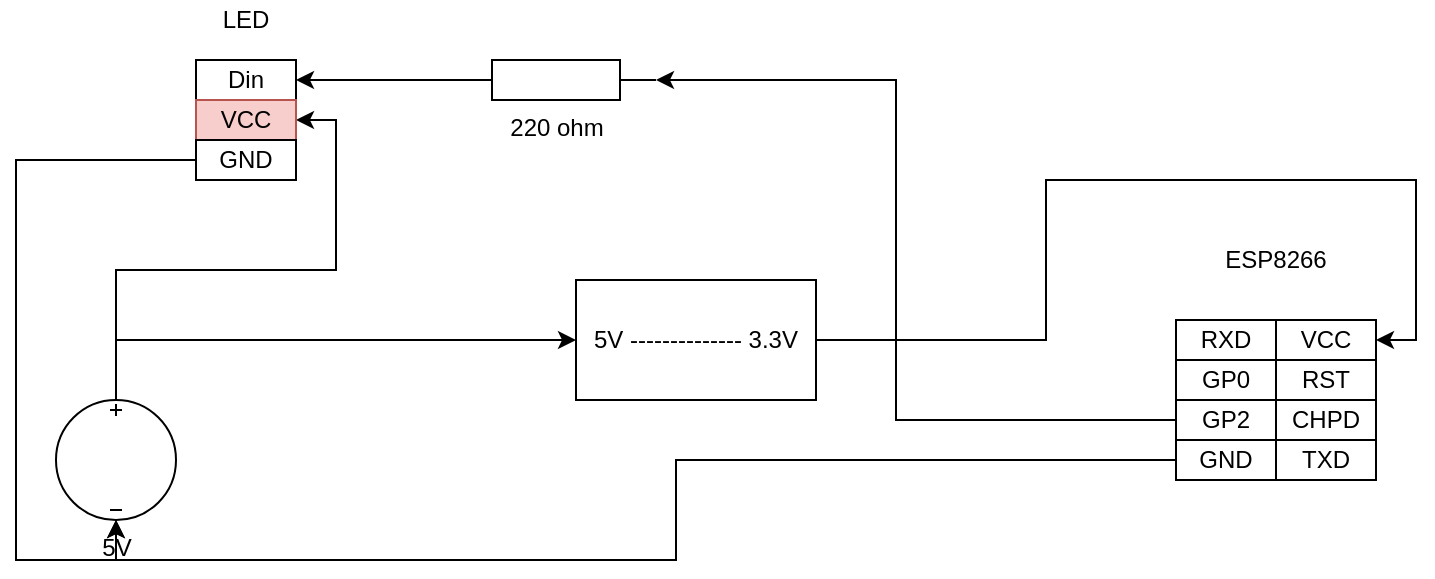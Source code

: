 <mxfile version="14.1.8" type="device"><diagram name="Page-1" id="7e0a89b8-554c-2b80-1dc8-d5c74ca68de4"><mxGraphModel dx="1422" dy="882" grid="1" gridSize="10" guides="1" tooltips="1" connect="1" arrows="1" fold="1" page="1" pageScale="1" pageWidth="1100" pageHeight="850" background="#ffffff" math="0" shadow="0"><root><mxCell id="0"/><mxCell id="1" parent="0"/><mxCell id="aFMw20uKDGOrWQaA6mVw-7" value="" style="edgeStyle=orthogonalEdgeStyle;rounded=0;orthogonalLoop=1;jettySize=auto;html=1;entryX=1;entryY=0.5;entryDx=0;entryDy=0;" edge="1" parent="1" source="aFMw20uKDGOrWQaA6mVw-1" target="aFMw20uKDGOrWQaA6mVw-3"><mxGeometry relative="1" as="geometry"/></mxCell><mxCell id="aFMw20uKDGOrWQaA6mVw-1" value="220 ohm" style="pointerEvents=1;verticalLabelPosition=bottom;shadow=0;dashed=0;align=center;html=1;verticalAlign=top;shape=mxgraph.electrical.resistors.resistor_1;" vertex="1" parent="1"><mxGeometry x="250" y="140" width="100" height="20" as="geometry"/></mxCell><mxCell id="aFMw20uKDGOrWQaA6mVw-10" style="edgeStyle=orthogonalEdgeStyle;rounded=0;orthogonalLoop=1;jettySize=auto;html=1;exitX=0.5;exitY=0;exitDx=0;exitDy=0;exitPerimeter=0;entryX=1;entryY=0.5;entryDx=0;entryDy=0;" edge="1" parent="1" source="aFMw20uKDGOrWQaA6mVw-2" target="aFMw20uKDGOrWQaA6mVw-4"><mxGeometry relative="1" as="geometry"/></mxCell><mxCell id="aFMw20uKDGOrWQaA6mVw-23" style="edgeStyle=orthogonalEdgeStyle;rounded=0;orthogonalLoop=1;jettySize=auto;html=1;exitX=0.5;exitY=0;exitDx=0;exitDy=0;exitPerimeter=0;" edge="1" parent="1" source="aFMw20uKDGOrWQaA6mVw-2" target="aFMw20uKDGOrWQaA6mVw-22"><mxGeometry relative="1" as="geometry"/></mxCell><mxCell id="aFMw20uKDGOrWQaA6mVw-2" value="5V" style="pointerEvents=1;verticalLabelPosition=bottom;shadow=0;dashed=0;align=center;html=1;verticalAlign=top;shape=mxgraph.electrical.signal_sources.dc_source_3;" vertex="1" parent="1"><mxGeometry x="50" y="310" width="60" height="60" as="geometry"/></mxCell><mxCell id="aFMw20uKDGOrWQaA6mVw-3" value="Din" style="rounded=0;whiteSpace=wrap;html=1;" vertex="1" parent="1"><mxGeometry x="120" y="140" width="50" height="20" as="geometry"/></mxCell><mxCell id="aFMw20uKDGOrWQaA6mVw-4" value="VCC" style="rounded=0;whiteSpace=wrap;html=1;fillColor=#f8cecc;strokeColor=#b85450;" vertex="1" parent="1"><mxGeometry x="120" y="160" width="50" height="20" as="geometry"/></mxCell><mxCell id="aFMw20uKDGOrWQaA6mVw-8" style="edgeStyle=orthogonalEdgeStyle;rounded=0;orthogonalLoop=1;jettySize=auto;html=1;exitX=0;exitY=0.5;exitDx=0;exitDy=0;entryX=0.5;entryY=1;entryDx=0;entryDy=0;entryPerimeter=0;" edge="1" parent="1" source="aFMw20uKDGOrWQaA6mVw-5" target="aFMw20uKDGOrWQaA6mVw-2"><mxGeometry relative="1" as="geometry"><Array as="points"><mxPoint x="30" y="190"/><mxPoint x="30" y="390"/><mxPoint x="80" y="390"/></Array></mxGeometry></mxCell><mxCell id="aFMw20uKDGOrWQaA6mVw-5" value="GND" style="rounded=0;whiteSpace=wrap;html=1;" vertex="1" parent="1"><mxGeometry x="120" y="180" width="50" height="20" as="geometry"/></mxCell><mxCell id="aFMw20uKDGOrWQaA6mVw-6" value="LED" style="text;html=1;strokeColor=none;fillColor=none;align=center;verticalAlign=middle;whiteSpace=wrap;rounded=0;" vertex="1" parent="1"><mxGeometry x="125" y="110" width="40" height="20" as="geometry"/></mxCell><mxCell id="aFMw20uKDGOrWQaA6mVw-11" value="ESP8266" style="text;html=1;strokeColor=none;fillColor=none;align=center;verticalAlign=middle;whiteSpace=wrap;rounded=0;" vertex="1" parent="1"><mxGeometry x="640" y="230" width="40" height="20" as="geometry"/></mxCell><mxCell id="aFMw20uKDGOrWQaA6mVw-13" value="RXD" style="rounded=0;whiteSpace=wrap;html=1;" vertex="1" parent="1"><mxGeometry x="610" y="270" width="50" height="20" as="geometry"/></mxCell><mxCell id="aFMw20uKDGOrWQaA6mVw-14" value="GP0" style="rounded=0;whiteSpace=wrap;html=1;" vertex="1" parent="1"><mxGeometry x="610" y="290" width="50" height="20" as="geometry"/></mxCell><mxCell id="aFMw20uKDGOrWQaA6mVw-26" style="edgeStyle=orthogonalEdgeStyle;rounded=0;orthogonalLoop=1;jettySize=auto;html=1;exitX=0;exitY=0.5;exitDx=0;exitDy=0;entryX=1;entryY=0.5;entryDx=0;entryDy=0;entryPerimeter=0;" edge="1" parent="1" source="aFMw20uKDGOrWQaA6mVw-15" target="aFMw20uKDGOrWQaA6mVw-1"><mxGeometry relative="1" as="geometry"><Array as="points"><mxPoint x="470" y="320"/><mxPoint x="470" y="150"/></Array></mxGeometry></mxCell><mxCell id="aFMw20uKDGOrWQaA6mVw-15" value="GP2" style="rounded=0;whiteSpace=wrap;html=1;" vertex="1" parent="1"><mxGeometry x="610" y="310" width="50" height="20" as="geometry"/></mxCell><mxCell id="aFMw20uKDGOrWQaA6mVw-16" value="VCC" style="rounded=0;whiteSpace=wrap;html=1;" vertex="1" parent="1"><mxGeometry x="660" y="270" width="50" height="20" as="geometry"/></mxCell><mxCell id="aFMw20uKDGOrWQaA6mVw-17" value="RST" style="rounded=0;whiteSpace=wrap;html=1;" vertex="1" parent="1"><mxGeometry x="660" y="290" width="50" height="20" as="geometry"/></mxCell><mxCell id="aFMw20uKDGOrWQaA6mVw-18" value="CHPD" style="rounded=0;whiteSpace=wrap;html=1;" vertex="1" parent="1"><mxGeometry x="660" y="310" width="50" height="20" as="geometry"/></mxCell><mxCell id="aFMw20uKDGOrWQaA6mVw-25" style="edgeStyle=orthogonalEdgeStyle;rounded=0;orthogonalLoop=1;jettySize=auto;html=1;exitX=0;exitY=0.5;exitDx=0;exitDy=0;entryX=0.5;entryY=1;entryDx=0;entryDy=0;entryPerimeter=0;" edge="1" parent="1" source="aFMw20uKDGOrWQaA6mVw-19" target="aFMw20uKDGOrWQaA6mVw-2"><mxGeometry relative="1" as="geometry"/></mxCell><mxCell id="aFMw20uKDGOrWQaA6mVw-19" value="GND" style="rounded=0;whiteSpace=wrap;html=1;" vertex="1" parent="1"><mxGeometry x="610" y="330" width="50" height="20" as="geometry"/></mxCell><mxCell id="aFMw20uKDGOrWQaA6mVw-20" value="TXD" style="rounded=0;whiteSpace=wrap;html=1;" vertex="1" parent="1"><mxGeometry x="660" y="330" width="50" height="20" as="geometry"/></mxCell><mxCell id="aFMw20uKDGOrWQaA6mVw-24" style="edgeStyle=orthogonalEdgeStyle;rounded=0;orthogonalLoop=1;jettySize=auto;html=1;exitX=1;exitY=0.5;exitDx=0;exitDy=0;entryX=1;entryY=0.5;entryDx=0;entryDy=0;" edge="1" parent="1" source="aFMw20uKDGOrWQaA6mVw-22" target="aFMw20uKDGOrWQaA6mVw-16"><mxGeometry relative="1" as="geometry"><Array as="points"><mxPoint x="545" y="280"/><mxPoint x="545" y="200"/><mxPoint x="730" y="200"/><mxPoint x="730" y="280"/></Array></mxGeometry></mxCell><mxCell id="aFMw20uKDGOrWQaA6mVw-22" value="5V -------------- 3.3V" style="rounded=0;whiteSpace=wrap;html=1;" vertex="1" parent="1"><mxGeometry x="310" y="250" width="120" height="60" as="geometry"/></mxCell></root></mxGraphModel></diagram></mxfile>